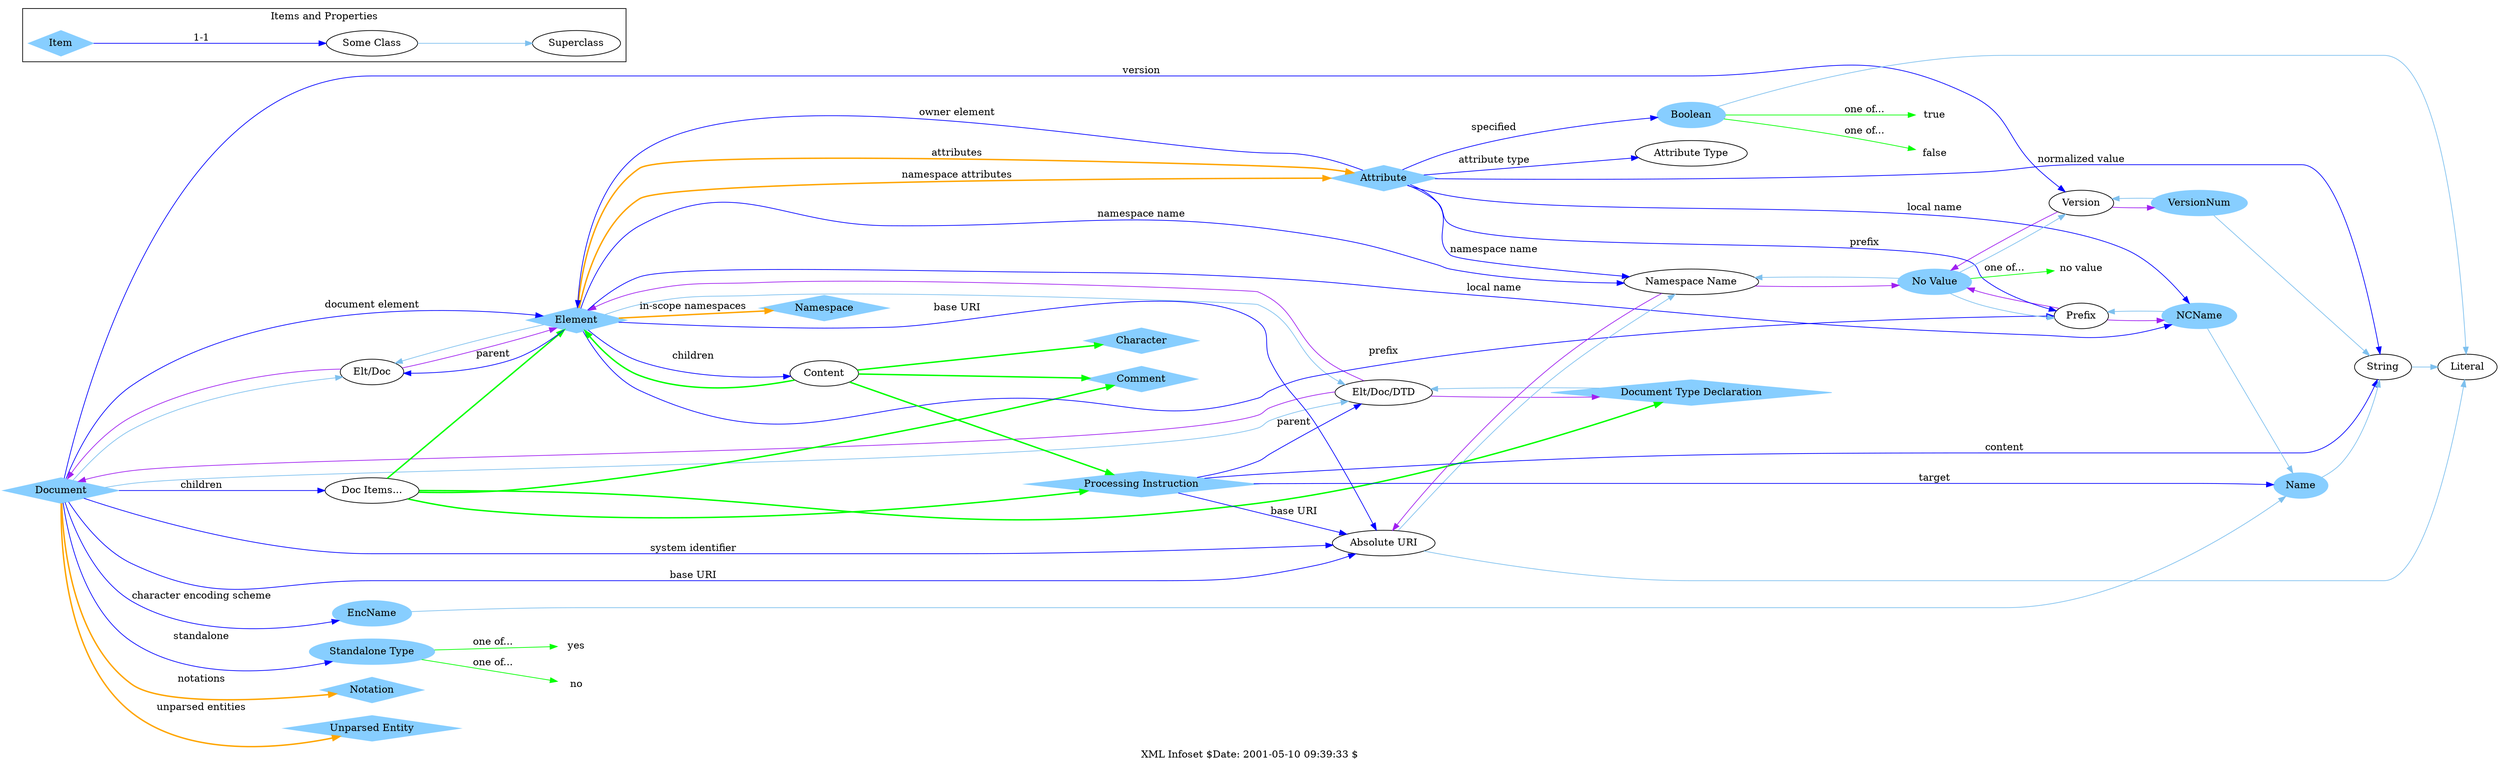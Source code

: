 /* transformed by by Id: rdf2dot.xsl,v 1.10 2001/05/09 20:29:01 connolly Exp  */
digraph N1523 {
label="XML Infoset $Date: 2001-05-10 09:39:33 $";
rankdir="LR";
"http://www.w3.org/2001/05id/infoset#Document" [color="skyblue1",
style="filled",
label="Document",
shape="diamond",
];
"http://www.w3.org/2001/05id/infoset#Document" -> "file:/home/connolly/w3ccvs/WWW/2000/10/swap/infoset/infoset-daml.n3#_g30" [ /* edge attributes */
color="skyblue2",
];
"http://www.w3.org/2001/05id/infoset#Document" -> "file:/home/connolly/w3ccvs/WWW/2000/10/swap/infoset/infoset-daml.n3#_g62" [ /* edge attributes */
color="skyblue2",
];
"http://www.w3.org/2001/05id/infoset#Document" -> "file:/home/connolly/w3ccvs/WWW/2000/10/swap/infoset/infosetUtil#DocChildren" [ /* edge attributes */
label="children",
color="blue",
];
"http://www.w3.org/2001/05id/infoset#Document" -> "http://www.w3.org/2001/05id/infoset#Element" [ /* edge attributes */
label="document element",
color="blue",
];
"http://www.w3.org/2001/05id/infoset#Document" -> "file:/home/connolly/w3ccvs/WWW/2000/10/swap/infoset/infosetUtil#AbsoluteURI" [ /* edge attributes */
label="base URI",
color="blue",
];
"http://www.w3.org/2001/05id/infoset#Document" -> "file:/home/connolly/w3ccvs/WWW/2000/10/swap/infoset/infosetUtil#AbsoluteURI" [ /* edge attributes */
label="system identifier",
color="blue",
];
"http://www.w3.org/2001/05id/infoset#Document" -> "file:/home/connolly/w3ccvs/WWW/2000/10/swap/infoset/infosetUtil#EncName" [ /* edge attributes */
label="character encoding scheme",
color="blue",
];
"http://www.w3.org/2001/05id/infoset#Document" -> "file:/home/connolly/w3ccvs/WWW/2000/10/swap/infoset/infosetUtil#StandAloneType" [ /* edge attributes */
label="standalone",
color="blue",
];
"http://www.w3.org/2001/05id/infoset#Document" -> "http://www.w3.org/2001/05id/infoset#Version" [ /* edge attributes */
label="version",
color="blue",
];
"http://www.w3.org/2001/05id/infoset#Document" -> "http://www.w3.org/2001/05id/infoset#Notation" [ /* edge attributes */
label="notations",
color="orange",
style="bold",
];
"http://www.w3.org/2001/05id/infoset#Document" -> "http://www.w3.org/2001/05id/infoset#UnparsedEntity" [ /* edge attributes */
label="unparsed entities",
color="orange",
style="bold",
];
"file:/home/connolly/w3ccvs/WWW/2000/10/swap/infoset/infoset-daml.n3#_g30" [label="Elt/Doc",
];
"file:/home/connolly/w3ccvs/WWW/2000/10/swap/infoset/infoset-daml.n3#_g30" -> "http://www.w3.org/2001/05id/infoset#Element" [ /* edge attributes */
color="purple",
];
"file:/home/connolly/w3ccvs/WWW/2000/10/swap/infoset/infoset-daml.n3#_g30" -> "http://www.w3.org/2001/05id/infoset#Document" [ /* edge attributes */
color="purple",
];
"file:/home/connolly/w3ccvs/WWW/2000/10/swap/infoset/infoset-daml.n3#_g62" [label="Elt/Doc/DTD",
];
"file:/home/connolly/w3ccvs/WWW/2000/10/swap/infoset/infoset-daml.n3#_g62" -> "http://www.w3.org/2001/05id/infoset#Element" [ /* edge attributes */
color="purple",
];
"file:/home/connolly/w3ccvs/WWW/2000/10/swap/infoset/infoset-daml.n3#_g62" -> "http://www.w3.org/2001/05id/infoset#Document" [ /* edge attributes */
color="purple",
];
"file:/home/connolly/w3ccvs/WWW/2000/10/swap/infoset/infoset-daml.n3#_g62" -> "http://www.w3.org/2001/05id/infoset#DocumentTypeDeclaration" [ /* edge attributes */
color="purple",
];
"file:/home/connolly/w3ccvs/WWW/2000/10/swap/infoset/infosetUtil#DocChildren" [label="Doc Items...",
];
"file:/home/connolly/w3ccvs/WWW/2000/10/swap/infoset/infosetUtil#DocChildren" -> "http://www.w3.org/2001/05id/infoset#Element" [ /* edge attributes */
color="green",
style="bold",
];
"file:/home/connolly/w3ccvs/WWW/2000/10/swap/infoset/infosetUtil#DocChildren" -> "http://www.w3.org/2001/05id/infoset#ProcessingInstruction" [ /* edge attributes */
color="green",
style="bold",
];
"file:/home/connolly/w3ccvs/WWW/2000/10/swap/infoset/infosetUtil#DocChildren" -> "http://www.w3.org/2001/05id/infoset#Comment" [ /* edge attributes */
color="green",
style="bold",
];
"file:/home/connolly/w3ccvs/WWW/2000/10/swap/infoset/infosetUtil#DocChildren" -> "http://www.w3.org/2001/05id/infoset#DocumentTypeDeclaration" [ /* edge attributes */
color="green",
style="bold",
];
"http://www.w3.org/2001/05id/infoset#Element" [color="skyblue1",
style="filled",
label="Element",
shape="diamond",
];
"http://www.w3.org/2001/05id/infoset#Element" -> "file:/home/connolly/w3ccvs/WWW/2000/10/swap/infoset/infoset-daml.n3#_g30" [ /* edge attributes */
color="skyblue2",
];
"http://www.w3.org/2001/05id/infoset#Element" -> "file:/home/connolly/w3ccvs/WWW/2000/10/swap/infoset/infoset-daml.n3#_g62" [ /* edge attributes */
color="skyblue2",
];
"http://www.w3.org/2001/05id/infoset#Element" -> "file:/home/connolly/w3ccvs/WWW/2000/10/swap/infoset/infosetUtil#Content" [ /* edge attributes */
label="children",
color="blue",
];
"http://www.w3.org/2001/05id/infoset#Element" -> "file:/home/connolly/w3ccvs/WWW/2000/10/swap/infoset/infosetUtil#AbsoluteURI" [ /* edge attributes */
label="base URI",
color="blue",
];
"http://www.w3.org/2001/05id/infoset#Element" -> "file:/home/connolly/w3ccvs/WWW/2000/10/swap/infoset/infosetUtil#NamespaceName" [ /* edge attributes */
label="namespace name",
color="blue",
];
"http://www.w3.org/2001/05id/infoset#Element" -> "file:/home/connolly/w3ccvs/WWW/2000/10/swap/infoset/infosetUtil#NCName" [ /* edge attributes */
label="local name",
color="blue",
];
"http://www.w3.org/2001/05id/infoset#Element" -> "file:/home/connolly/w3ccvs/WWW/2000/10/swap/infoset/infosetUtil#Prefix" [ /* edge attributes */
label="prefix",
color="blue",
];
"http://www.w3.org/2001/05id/infoset#Element" -> "file:/home/connolly/w3ccvs/WWW/2000/10/swap/infoset/infoset-daml.n3#_g30" [ /* edge attributes */
label="parent",
color="blue",
];
"http://www.w3.org/2001/05id/infoset#Element" -> "http://www.w3.org/2001/05id/infoset#Attribute" [ /* edge attributes */
label="attributes",
color="orange",
style="bold",
];
"http://www.w3.org/2001/05id/infoset#Element" -> "http://www.w3.org/2001/05id/infoset#Attribute" [ /* edge attributes */
label="namespace attributes",
color="orange",
style="bold",
];
"http://www.w3.org/2001/05id/infoset#Element" -> "http://www.w3.org/2001/05id/infoset#Namespace" [ /* edge attributes */
label="in-scope namespaces",
color="orange",
style="bold",
];
"file:/home/connolly/w3ccvs/WWW/2000/10/swap/infoset/infosetUtil#AbsoluteURI" [label="Absolute URI",
];
"file:/home/connolly/w3ccvs/WWW/2000/10/swap/infoset/infosetUtil#AbsoluteURI" -> "http://www.w3.org/2000/01/rdf-schema#Literal" [ /* edge attributes */
color="skyblue2",
];
"file:/home/connolly/w3ccvs/WWW/2000/10/swap/infoset/infosetUtil#AbsoluteURI" -> "file:/home/connolly/w3ccvs/WWW/2000/10/swap/infoset/infosetUtil#NamespaceName" [ /* edge attributes */
color="skyblue2",
];
"file:/home/connolly/w3ccvs/WWW/2000/10/swap/infoset/infosetUtil#EncName" [color="skyblue1",
style="filled",
label="EncName",
];
"file:/home/connolly/w3ccvs/WWW/2000/10/swap/infoset/infosetUtil#EncName" -> "file:/home/connolly/w3ccvs/WWW/2000/10/swap/infoset/infosetUtil#Name" [ /* edge attributes */
color="skyblue2",
];
"file:/home/connolly/w3ccvs/WWW/2000/10/swap/infoset/infosetUtil#StandAloneType" [color="skyblue1",
style="filled",
label="Standalone Type",
];
"file:/home/connolly/w3ccvs/WWW/2000/10/swap/infoset/infosetUtil#StandAloneType" -> "http://www.w3.org/2001/05id/infoset#yes" [ /* edge attributes */
label="one of...",
color="green",
];
"file:/home/connolly/w3ccvs/WWW/2000/10/swap/infoset/infosetUtil#StandAloneType" -> "http://www.w3.org/2001/05id/infoset#no" [ /* edge attributes */
label="one of...",
color="green",
];
"http://www.w3.org/2001/05id/infoset#Version" [label="Version",
];
"http://www.w3.org/2001/05id/infoset#Version" -> "file:/home/connolly/w3ccvs/WWW/2000/10/swap/infoset/infosetUtil#NoValue" [ /* edge attributes */
color="purple",
];
"http://www.w3.org/2001/05id/infoset#Version" -> "file:/home/connolly/w3ccvs/WWW/2000/10/swap/infoset/infosetUtil#VersionNum" [ /* edge attributes */
color="purple",
];
"http://www.w3.org/2001/05id/infoset#Notation" [color="skyblue1",
style="filled",
label="Notation",
shape="diamond",
];
"http://www.w3.org/2001/05id/infoset#UnparsedEntity" [color="skyblue1",
style="filled",
label="Unparsed Entity",
shape="diamond",
];
"http://www.w3.org/2001/05id/infoset#ProcessingInstruction" [color="skyblue1",
style="filled",
label="Processing Instruction",
shape="diamond",
];
"http://www.w3.org/2001/05id/infoset#ProcessingInstruction" -> "file:/home/connolly/w3ccvs/WWW/2000/10/swap/infoset/infosetUtil#AbsoluteURI" [ /* edge attributes */
label="base URI",
color="blue",
];
"http://www.w3.org/2001/05id/infoset#ProcessingInstruction" -> "file:/home/connolly/w3ccvs/WWW/2000/10/swap/infoset/infoset-daml.n3#_g62" [ /* edge attributes */
label="parent",
color="blue",
];
"http://www.w3.org/2001/05id/infoset#ProcessingInstruction" -> "file:/home/connolly/w3ccvs/WWW/2000/10/swap/infoset/infosetUtil#Name" [ /* edge attributes */
label="target",
color="blue",
];
"http://www.w3.org/2001/05id/infoset#ProcessingInstruction" -> "file:/home/connolly/w3ccvs/WWW/2000/10/swap/infoset/infosetUtil#String" [ /* edge attributes */
label="content",
color="blue",
];
"file:/home/connolly/w3ccvs/WWW/2000/10/swap/infoset/infosetUtil#Content" [label="Content",
];
"file:/home/connolly/w3ccvs/WWW/2000/10/swap/infoset/infosetUtil#Content" -> "http://www.w3.org/2001/05id/infoset#Element" [ /* edge attributes */
color="green",
style="bold",
];
"file:/home/connolly/w3ccvs/WWW/2000/10/swap/infoset/infosetUtil#Content" -> "http://www.w3.org/2001/05id/infoset#ProcessingInstruction" [ /* edge attributes */
color="green",
style="bold",
];
"file:/home/connolly/w3ccvs/WWW/2000/10/swap/infoset/infosetUtil#Content" -> "http://www.w3.org/2001/05id/infoset#Character" [ /* edge attributes */
color="green",
style="bold",
];
"file:/home/connolly/w3ccvs/WWW/2000/10/swap/infoset/infosetUtil#Content" -> "http://www.w3.org/2001/05id/infoset#Comment" [ /* edge attributes */
color="green",
style="bold",
];
"file:/home/connolly/w3ccvs/WWW/2000/10/swap/infoset/infosetUtil#NamespaceName" [label="Namespace Name",
];
"file:/home/connolly/w3ccvs/WWW/2000/10/swap/infoset/infosetUtil#NamespaceName" -> "file:/home/connolly/w3ccvs/WWW/2000/10/swap/infoset/infosetUtil#NoValue" [ /* edge attributes */
color="purple",
];
"file:/home/connolly/w3ccvs/WWW/2000/10/swap/infoset/infosetUtil#NamespaceName" -> "file:/home/connolly/w3ccvs/WWW/2000/10/swap/infoset/infosetUtil#AbsoluteURI" [ /* edge attributes */
color="purple",
];
"file:/home/connolly/w3ccvs/WWW/2000/10/swap/infoset/infosetUtil#NCName" [color="skyblue1",
style="filled",
label="NCName",
];
"file:/home/connolly/w3ccvs/WWW/2000/10/swap/infoset/infosetUtil#NCName" -> "file:/home/connolly/w3ccvs/WWW/2000/10/swap/infoset/infosetUtil#Name" [ /* edge attributes */
color="skyblue2",
];
"file:/home/connolly/w3ccvs/WWW/2000/10/swap/infoset/infosetUtil#NCName" -> "file:/home/connolly/w3ccvs/WWW/2000/10/swap/infoset/infosetUtil#Prefix" [ /* edge attributes */
color="skyblue2",
];
"file:/home/connolly/w3ccvs/WWW/2000/10/swap/infoset/infosetUtil#Prefix" [label="Prefix",
];
"file:/home/connolly/w3ccvs/WWW/2000/10/swap/infoset/infosetUtil#Prefix" -> "file:/home/connolly/w3ccvs/WWW/2000/10/swap/infoset/infosetUtil#NoValue" [ /* edge attributes */
color="purple",
];
"file:/home/connolly/w3ccvs/WWW/2000/10/swap/infoset/infosetUtil#Prefix" -> "file:/home/connolly/w3ccvs/WWW/2000/10/swap/infoset/infosetUtil#NCName" [ /* edge attributes */
color="purple",
];
"http://www.w3.org/2001/05id/infoset#Attribute" [color="skyblue1",
style="filled",
label="Attribute",
shape="diamond",
];
"http://www.w3.org/2001/05id/infoset#Attribute" -> "file:/home/connolly/w3ccvs/WWW/2000/10/swap/infoset/infosetUtil#NamespaceName" [ /* edge attributes */
label="namespace name",
color="blue",
];
"http://www.w3.org/2001/05id/infoset#Attribute" -> "file:/home/connolly/w3ccvs/WWW/2000/10/swap/infoset/infosetUtil#NCName" [ /* edge attributes */
label="local name",
color="blue",
];
"http://www.w3.org/2001/05id/infoset#Attribute" -> "file:/home/connolly/w3ccvs/WWW/2000/10/swap/infoset/infosetUtil#Prefix" [ /* edge attributes */
label="prefix",
color="blue",
];
"http://www.w3.org/2001/05id/infoset#Attribute" -> "file:/home/connolly/w3ccvs/WWW/2000/10/swap/infoset/infosetUtil#String" [ /* edge attributes */
label="normalized value",
color="blue",
];
"http://www.w3.org/2001/05id/infoset#Attribute" -> "file:/home/connolly/w3ccvs/WWW/2000/10/swap/infoset/infosetUtil#Boolean" [ /* edge attributes */
label="specified",
color="blue",
];
"http://www.w3.org/2001/05id/infoset#Attribute" -> "file:/home/connolly/w3ccvs/WWW/2000/10/swap/infoset/infosetUtil#AttributeType" [ /* edge attributes */
label="attribute type",
color="blue",
];
"http://www.w3.org/2001/05id/infoset#Attribute" -> "http://www.w3.org/2001/05id/infoset#Element" [ /* edge attributes */
label="owner element",
color="blue",
];
"http://www.w3.org/2001/05id/infoset#Namespace" [color="skyblue1",
style="filled",
label="Namespace",
shape="diamond",
];
"http://www.w3.org/2000/01/rdf-schema#Literal" [label="Literal",
];
"file:/home/connolly/w3ccvs/WWW/2000/10/swap/infoset/infosetUtil#Name" [color="skyblue1",
style="filled",
label="Name",
];
"file:/home/connolly/w3ccvs/WWW/2000/10/swap/infoset/infosetUtil#Name" -> "file:/home/connolly/w3ccvs/WWW/2000/10/swap/infoset/infosetUtil#String" [ /* edge attributes */
color="skyblue2",
];
"http://www.w3.org/2001/05id/infoset#yes" [label="yes",
shape="plaintext",
];
"http://www.w3.org/2001/05id/infoset#no" [label="no",
shape="plaintext",
];
"file:/home/connolly/w3ccvs/WWW/2000/10/swap/infoset/infosetUtil#NoValue" [color="skyblue1",
style="filled",
label="No Value",
];
"file:/home/connolly/w3ccvs/WWW/2000/10/swap/infoset/infosetUtil#NoValue" -> "http://www.w3.org/2001/05id/infoset#Version" [ /* edge attributes */
color="skyblue2",
];
"file:/home/connolly/w3ccvs/WWW/2000/10/swap/infoset/infosetUtil#NoValue" -> "file:/home/connolly/w3ccvs/WWW/2000/10/swap/infoset/infosetUtil#NamespaceName" [ /* edge attributes */
color="skyblue2",
];
"file:/home/connolly/w3ccvs/WWW/2000/10/swap/infoset/infosetUtil#NoValue" -> "file:/home/connolly/w3ccvs/WWW/2000/10/swap/infoset/infosetUtil#Prefix" [ /* edge attributes */
color="skyblue2",
];
"file:/home/connolly/w3ccvs/WWW/2000/10/swap/infoset/infosetUtil#NoValue" -> "http://www.w3.org/2001/05id/infoset#noValue" [ /* edge attributes */
label="one of...",
color="green",
];
"file:/home/connolly/w3ccvs/WWW/2000/10/swap/infoset/infosetUtil#VersionNum" [color="skyblue1",
style="filled",
label="VersionNum",
];
"file:/home/connolly/w3ccvs/WWW/2000/10/swap/infoset/infosetUtil#VersionNum" -> "file:/home/connolly/w3ccvs/WWW/2000/10/swap/infoset/infosetUtil#String" [ /* edge attributes */
color="skyblue2",
];
"file:/home/connolly/w3ccvs/WWW/2000/10/swap/infoset/infosetUtil#VersionNum" -> "http://www.w3.org/2001/05id/infoset#Version" [ /* edge attributes */
color="skyblue2",
];
"file:/home/connolly/w3ccvs/WWW/2000/10/swap/infoset/infosetUtil#String" [label="String",
];
"file:/home/connolly/w3ccvs/WWW/2000/10/swap/infoset/infosetUtil#String" -> "http://www.w3.org/2000/01/rdf-schema#Literal" [ /* edge attributes */
color="skyblue2",
];
"file:/home/connolly/w3ccvs/WWW/2000/10/swap/infoset/infosetUtil#Boolean" [color="skyblue1",
style="filled",
label="Boolean",
];
"file:/home/connolly/w3ccvs/WWW/2000/10/swap/infoset/infosetUtil#Boolean" -> "http://www.w3.org/2000/01/rdf-schema#Literal" [ /* edge attributes */
color="skyblue2",
];
"file:/home/connolly/w3ccvs/WWW/2000/10/swap/infoset/infosetUtil#Boolean" -> "file:/home/connolly/w3ccvs/WWW/2000/10/swap/infoset/infosetUtil#true" [ /* edge attributes */
label="one of...",
color="green",
];
"file:/home/connolly/w3ccvs/WWW/2000/10/swap/infoset/infosetUtil#Boolean" -> "file:/home/connolly/w3ccvs/WWW/2000/10/swap/infoset/infosetUtil#false" [ /* edge attributes */
label="one of...",
color="green",
];
"file:/home/connolly/w3ccvs/WWW/2000/10/swap/infoset/infosetUtil#AttributeType" [label="Attribute Type",
];
"http://www.w3.org/2001/05id/infoset#noValue" [label="no value",
shape="plaintext",
];
"file:/home/connolly/w3ccvs/WWW/2000/10/swap/infoset/infosetUtil#true" [label="true",
shape="plaintext",
];
"file:/home/connolly/w3ccvs/WWW/2000/10/swap/infoset/infosetUtil#false" [label="false",
shape="plaintext",
];
"http://www.w3.org/2001/05id/infoset#DocumentTypeDeclaration" [color="skyblue1",
style="filled",
label="Document Type Declaration",
shape="diamond",
];
"http://www.w3.org/2001/05id/infoset#DocumentTypeDeclaration" -> "file:/home/connolly/w3ccvs/WWW/2000/10/swap/infoset/infoset-daml.n3#_g62" [ /* edge attributes */
color="skyblue2",
];
"http://www.w3.org/2001/05id/infoset#Comment" [color="skyblue1",
style="filled",
label="Comment",
shape="diamond",
];
"http://www.w3.org/2001/05id/infoset#Character" [color="skyblue1",
style="filled",
label="Character",
shape="diamond",
];
subgraph clusterN1497 {
label="Items and Properties";
"mid:abcXX#anItem" [color="skyblue1",
style="filled",
label="Item",
shape="diamond",
];
"mid:abcXX#anItem" -> "mid:abcXX#SomeClass" [ /* edge attributes */
label="1-1",
color="blue",
];
"mid:abcXX#SomeClass" [label="Some Class",
];
"mid:abcXX#SomeClass" -> "mid:abcXX#Superclass" [ /* edge attributes */
color="skyblue2",
];
"mid:abcXX#Superclass" [label="Superclass",
];
}
}
